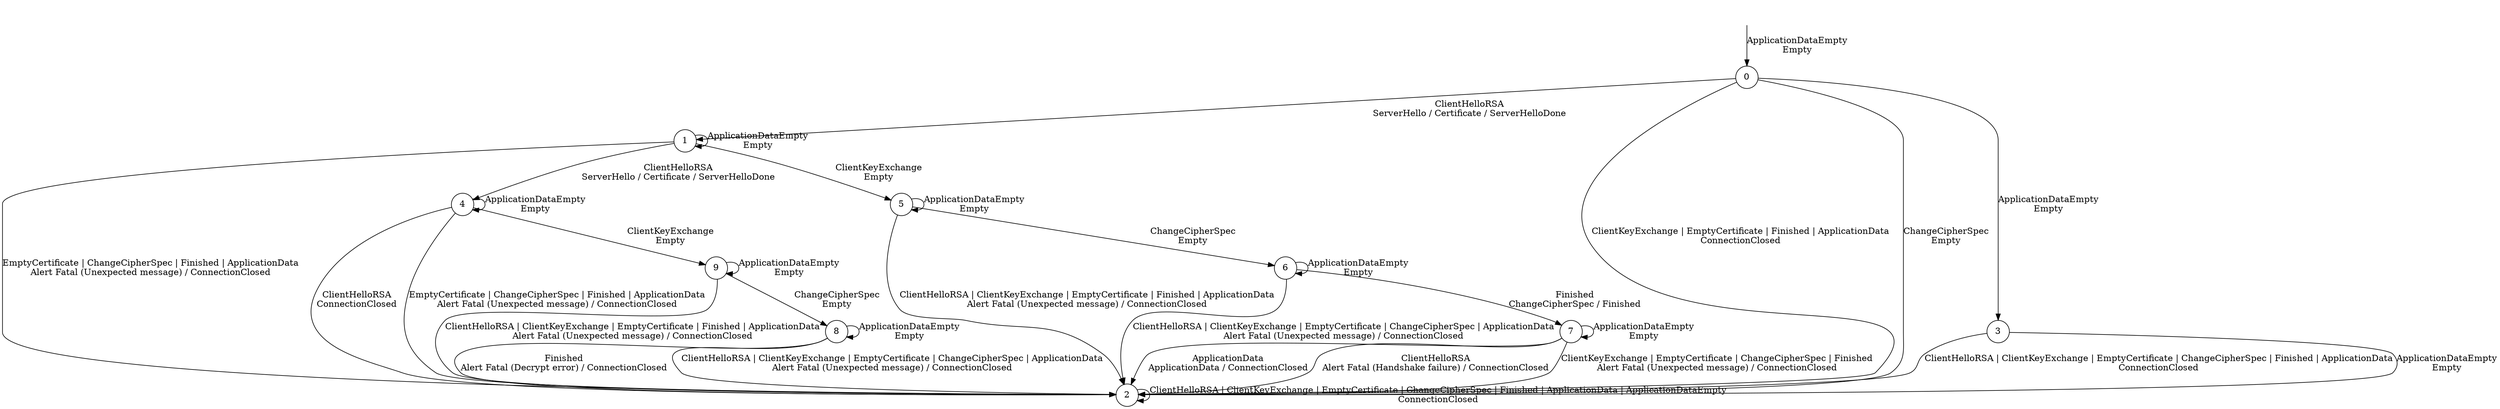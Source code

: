 digraph g {
__start0 [shape="none", label=""];
s0 [shape="circle", label="0"];
s1 [shape="circle", label="1"];
s2 [shape="circle", label="2"];
s3 [shape="circle", label="3"];
s4 [shape="circle", label="4"];
s5 [shape="circle", label="5"];
s6 [shape="circle", label="6"];
s7 [shape="circle", label="7"];
s8 [shape="circle", label="8"];
s9 [shape="circle", label="9"];
s9 -> s2  [label=<ClientHelloRSA | ClientKeyExchange | EmptyCertificate | Finished | ApplicationData<br />Alert Fatal (Unexpected message) / ConnectionClosed>];
s9 -> s9  [label=<ApplicationDataEmpty<br />Empty>];
s9 -> s8  [label=<ChangeCipherSpec<br />Empty>];
s8 -> s2  [label=<Finished<br />Alert Fatal (Decrypt error) / ConnectionClosed>];
s8 -> s2  [label=<ClientHelloRSA | ClientKeyExchange | EmptyCertificate | ChangeCipherSpec | ApplicationData<br />Alert Fatal (Unexpected message) / ConnectionClosed>];
s8 -> s8  [label=<ApplicationDataEmpty<br />Empty>];
s3 -> s2  [label=<ClientHelloRSA | ClientKeyExchange | EmptyCertificate | ChangeCipherSpec | Finished | ApplicationData<br />ConnectionClosed>];
s3 -> s2  [label=<ApplicationDataEmpty<br />Empty>];
s2 -> s2  [label=<ClientHelloRSA | ClientKeyExchange | EmptyCertificate | ChangeCipherSpec | Finished | ApplicationData | ApplicationDataEmpty<br />ConnectionClosed>];
s1 -> s2  [label=<EmptyCertificate | ChangeCipherSpec | Finished | ApplicationData<br />Alert Fatal (Unexpected message) / ConnectionClosed>];
s1 -> s1  [label=<ApplicationDataEmpty<br />Empty>];
s1 -> s5  [label=<ClientKeyExchange<br />Empty>];
s1 -> s4  [label=<ClientHelloRSA<br />ServerHello / Certificate / ServerHelloDone>];
s0 -> s3  [label=<ApplicationDataEmpty<br />Empty>];
s0 -> s2  [label=<ClientKeyExchange | EmptyCertificate | Finished | ApplicationData<br />ConnectionClosed>];
s0 -> s2  [label=<ChangeCipherSpec<br />Empty>];
s0 -> s1  [label=<ClientHelloRSA<br />ServerHello / Certificate / ServerHelloDone>];
s7 -> s2  [label=<ApplicationData<br />ApplicationData / ConnectionClosed>];
s7 -> s2  [label=<ClientHelloRSA<br />Alert Fatal (Handshake failure) / ConnectionClosed>];
s7 -> s2  [label=<ClientKeyExchange | EmptyCertificate | ChangeCipherSpec | Finished<br />Alert Fatal (Unexpected message) / ConnectionClosed>];
s7 -> s7  [label=<ApplicationDataEmpty<br />Empty>];
s6 -> s2  [label=<ClientHelloRSA | ClientKeyExchange | EmptyCertificate | ChangeCipherSpec | ApplicationData<br />Alert Fatal (Unexpected message) / ConnectionClosed>];
s6 -> s7  [label=<Finished<br />ChangeCipherSpec / Finished>];
s6 -> s6  [label=<ApplicationDataEmpty<br />Empty>];
s5 -> s2  [label=<ClientHelloRSA | ClientKeyExchange | EmptyCertificate | Finished | ApplicationData<br />Alert Fatal (Unexpected message) / ConnectionClosed>];
s5 -> s6  [label=<ChangeCipherSpec<br />Empty>];
s5 -> s5  [label=<ApplicationDataEmpty<br />Empty>];
s4 -> s2  [label=<ClientHelloRSA<br />ConnectionClosed>];
s4 -> s2  [label=<EmptyCertificate | ChangeCipherSpec | Finished | ApplicationData<br />Alert Fatal (Unexpected message) / ConnectionClosed>];
s4 -> s9  [label=<ClientKeyExchange<br />Empty>];
s4 -> s4  [label=<ApplicationDataEmpty<br />Empty>];
__start0 -> s0  [label=<ApplicationDataEmpty<br />Empty>];
}
